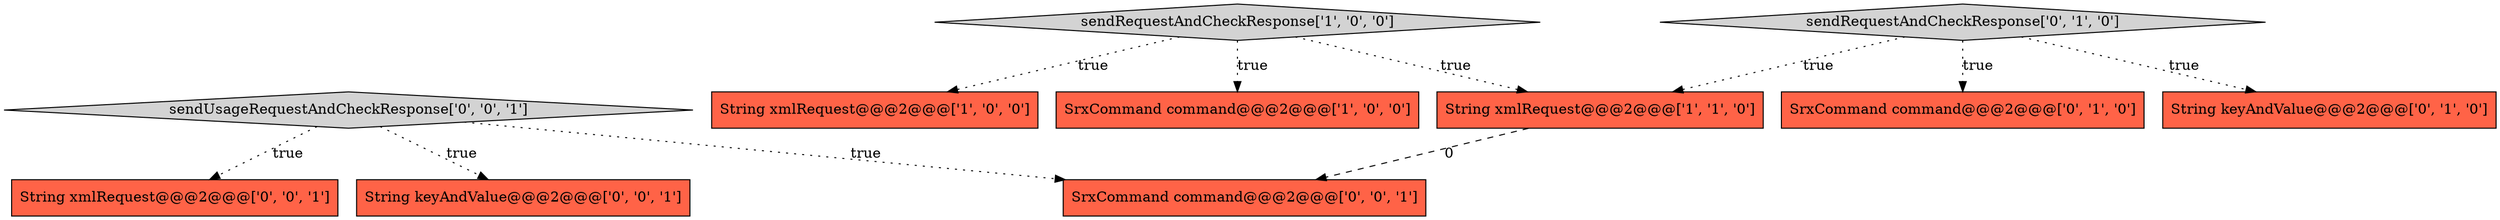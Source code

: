 digraph {
10 [style = filled, label = "SrxCommand command@@@2@@@['0', '0', '1']", fillcolor = tomato, shape = box image = "AAA0AAABBB3BBB"];
7 [style = filled, label = "sendUsageRequestAndCheckResponse['0', '0', '1']", fillcolor = lightgray, shape = diamond image = "AAA0AAABBB3BBB"];
8 [style = filled, label = "String xmlRequest@@@2@@@['0', '0', '1']", fillcolor = tomato, shape = box image = "AAA0AAABBB3BBB"];
1 [style = filled, label = "String xmlRequest@@@2@@@['1', '0', '0']", fillcolor = tomato, shape = box image = "AAA0AAABBB1BBB"];
6 [style = filled, label = "SrxCommand command@@@2@@@['0', '1', '0']", fillcolor = tomato, shape = box image = "AAA0AAABBB2BBB"];
0 [style = filled, label = "SrxCommand command@@@2@@@['1', '0', '0']", fillcolor = tomato, shape = box image = "AAA0AAABBB1BBB"];
3 [style = filled, label = "sendRequestAndCheckResponse['1', '0', '0']", fillcolor = lightgray, shape = diamond image = "AAA0AAABBB1BBB"];
2 [style = filled, label = "String xmlRequest@@@2@@@['1', '1', '0']", fillcolor = tomato, shape = box image = "AAA0AAABBB1BBB"];
5 [style = filled, label = "sendRequestAndCheckResponse['0', '1', '0']", fillcolor = lightgray, shape = diamond image = "AAA0AAABBB2BBB"];
4 [style = filled, label = "String keyAndValue@@@2@@@['0', '1', '0']", fillcolor = tomato, shape = box image = "AAA0AAABBB2BBB"];
9 [style = filled, label = "String keyAndValue@@@2@@@['0', '0', '1']", fillcolor = tomato, shape = box image = "AAA0AAABBB3BBB"];
5->6 [style = dotted, label="true"];
5->4 [style = dotted, label="true"];
2->10 [style = dashed, label="0"];
7->8 [style = dotted, label="true"];
3->2 [style = dotted, label="true"];
7->9 [style = dotted, label="true"];
5->2 [style = dotted, label="true"];
3->1 [style = dotted, label="true"];
3->0 [style = dotted, label="true"];
7->10 [style = dotted, label="true"];
}
